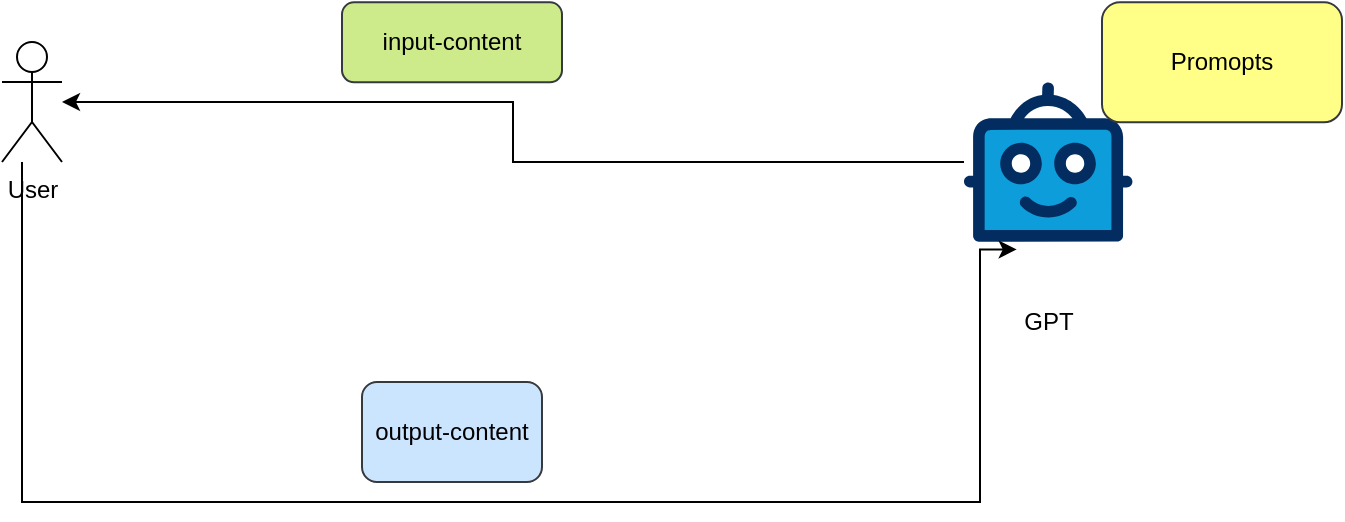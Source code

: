 <mxfile version="22.0.6" type="github" pages="5">
  <diagram name="整体目标" id="ZECeIezxFVb5cCU21ToK">
    <mxGraphModel dx="2224" dy="718" grid="1" gridSize="10" guides="1" tooltips="1" connect="1" arrows="1" fold="1" page="1" pageScale="1" pageWidth="827" pageHeight="1169" math="0" shadow="0">
      <root>
        <mxCell id="0" />
        <mxCell id="1" parent="0" />
        <mxCell id="LIiTLWeFczbkfzFUqkuJ-9" style="edgeStyle=orthogonalEdgeStyle;rounded=0;orthogonalLoop=1;jettySize=auto;html=1;" edge="1" parent="1" source="0PkkpPt8MjeFEd_coFtU-2" target="LIiTLWeFczbkfzFUqkuJ-3">
          <mxGeometry relative="1" as="geometry" />
        </mxCell>
        <mxCell id="0PkkpPt8MjeFEd_coFtU-2" value="GPT" style="verticalLabelPosition=bottom;aspect=fixed;html=1;shape=mxgraph.salesforce.bots;" vertex="1" parent="1">
          <mxGeometry x="371" y="190" width="84.21" height="80" as="geometry" />
        </mxCell>
        <mxCell id="0PkkpPt8MjeFEd_coFtU-4" value="output-content" style="rounded=1;whiteSpace=wrap;html=1;fillColor=#cce5ff;strokeColor=#36393d;" vertex="1" parent="1">
          <mxGeometry x="70" y="340" width="90" height="50" as="geometry" />
        </mxCell>
        <mxCell id="LIiTLWeFczbkfzFUqkuJ-2" value="" style="edgeStyle=orthogonalEdgeStyle;rounded=0;orthogonalLoop=1;jettySize=auto;html=1;entryX=0.313;entryY=1.049;entryDx=0;entryDy=0;entryPerimeter=0;" edge="1" parent="1" source="LIiTLWeFczbkfzFUqkuJ-3" target="0PkkpPt8MjeFEd_coFtU-2">
          <mxGeometry relative="1" as="geometry">
            <mxPoint x="-20" y="250" as="sourcePoint" />
            <Array as="points">
              <mxPoint x="-100" y="400" />
              <mxPoint x="379" y="400" />
              <mxPoint x="379" y="274" />
            </Array>
          </mxGeometry>
        </mxCell>
        <mxCell id="LIiTLWeFczbkfzFUqkuJ-3" value="User" style="shape=umlActor;verticalLabelPosition=bottom;verticalAlign=top;html=1;outlineConnect=0;" vertex="1" parent="1">
          <mxGeometry x="-110" y="170" width="30" height="60" as="geometry" />
        </mxCell>
        <mxCell id="LIiTLWeFczbkfzFUqkuJ-5" value="input-content" style="rounded=1;whiteSpace=wrap;html=1;fillColor=#cdeb8b;strokeColor=#36393d;" vertex="1" parent="1">
          <mxGeometry x="60" y="150.17" width="110" height="40" as="geometry" />
        </mxCell>
        <mxCell id="LIiTLWeFczbkfzFUqkuJ-7" value="Promopts" style="rounded=1;whiteSpace=wrap;html=1;fillColor=#ffff88;strokeColor=#36393d;" vertex="1" parent="1">
          <mxGeometry x="440" y="150.17" width="120" height="60" as="geometry" />
        </mxCell>
      </root>
    </mxGraphModel>
  </diagram>
  <diagram id="eMzQMRMfgV4sr7IyFXeA" name="逻辑设计">
    <mxGraphModel dx="1397" dy="718" grid="1" gridSize="10" guides="1" tooltips="1" connect="1" arrows="1" fold="1" page="1" pageScale="1" pageWidth="827" pageHeight="1169" math="0" shadow="0">
      <root>
        <mxCell id="0" />
        <mxCell id="1" parent="0" />
        <mxCell id="rhPRPYmiHvdW3u_E0UMr-2" value="GPT" style="verticalLabelPosition=bottom;aspect=fixed;html=1;shape=mxgraph.salesforce.bots;" vertex="1" parent="1">
          <mxGeometry x="540" y="220" width="60" height="57" as="geometry" />
        </mxCell>
        <mxCell id="6OgwTLhWqKXwyT9aTN82-21" style="edgeStyle=orthogonalEdgeStyle;rounded=0;orthogonalLoop=1;jettySize=auto;html=1;" edge="1" parent="1" source="rhPRPYmiHvdW3u_E0UMr-3" target="6OgwTLhWqKXwyT9aTN82-18">
          <mxGeometry relative="1" as="geometry" />
        </mxCell>
        <mxCell id="rhPRPYmiHvdW3u_E0UMr-3" value="reference-data" style="rounded=1;whiteSpace=wrap;html=1;fillColor=#d5e8d4;strokeColor=#82b366;" vertex="1" parent="1">
          <mxGeometry x="310" y="430" width="120" height="60" as="geometry" />
        </mxCell>
        <mxCell id="6OgwTLhWqKXwyT9aTN82-16" style="edgeStyle=orthogonalEdgeStyle;rounded=0;orthogonalLoop=1;jettySize=auto;html=1;entryX=0;entryY=0.5;entryDx=0;entryDy=0;" edge="1" parent="1" source="6OgwTLhWqKXwyT9aTN82-1" target="6OgwTLhWqKXwyT9aTN82-3">
          <mxGeometry relative="1" as="geometry" />
        </mxCell>
        <mxCell id="6OgwTLhWqKXwyT9aTN82-17" style="edgeStyle=orthogonalEdgeStyle;rounded=0;orthogonalLoop=1;jettySize=auto;html=1;entryX=0;entryY=0.5;entryDx=0;entryDy=0;" edge="1" parent="1" source="6OgwTLhWqKXwyT9aTN82-1" target="6OgwTLhWqKXwyT9aTN82-9">
          <mxGeometry relative="1" as="geometry" />
        </mxCell>
        <mxCell id="6OgwTLhWqKXwyT9aTN82-1" value="Output&lt;br&gt;Structure" style="rounded=1;whiteSpace=wrap;html=1;fillColor=#ffe6cc;strokeColor=#d79b00;" vertex="1" parent="1">
          <mxGeometry x="580" y="530" width="120" height="60" as="geometry" />
        </mxCell>
        <mxCell id="6OgwTLhWqKXwyT9aTN82-23" style="edgeStyle=orthogonalEdgeStyle;rounded=0;orthogonalLoop=1;jettySize=auto;html=1;entryX=0.5;entryY=0;entryDx=0;entryDy=0;exitX=0.5;exitY=1;exitDx=0;exitDy=0;" edge="1" parent="1" source="6OgwTLhWqKXwyT9aTN82-2" target="6OgwTLhWqKXwyT9aTN82-18">
          <mxGeometry relative="1" as="geometry" />
        </mxCell>
        <mxCell id="6OgwTLhWqKXwyT9aTN82-2" value="Input-&lt;br&gt;Structure" style="rounded=1;whiteSpace=wrap;html=1;fillColor=#d5e8d4;strokeColor=#82b366;" vertex="1" parent="1">
          <mxGeometry x="70" y="430" width="120" height="60" as="geometry" />
        </mxCell>
        <mxCell id="6OgwTLhWqKXwyT9aTN82-11" style="edgeStyle=orthogonalEdgeStyle;rounded=0;orthogonalLoop=1;jettySize=auto;html=1;entryX=0;entryY=0.5;entryDx=0;entryDy=0;fillColor=#1ba1e2;strokeColor=#006EAF;" edge="1" parent="1" source="6OgwTLhWqKXwyT9aTN82-3" target="6OgwTLhWqKXwyT9aTN82-6">
          <mxGeometry relative="1" as="geometry" />
        </mxCell>
        <mxCell id="6OgwTLhWqKXwyT9aTN82-12" style="edgeStyle=orthogonalEdgeStyle;rounded=0;orthogonalLoop=1;jettySize=auto;html=1;fillColor=#1ba1e2;strokeColor=#006EAF;" edge="1" parent="1" source="6OgwTLhWqKXwyT9aTN82-3" target="6OgwTLhWqKXwyT9aTN82-7">
          <mxGeometry relative="1" as="geometry" />
        </mxCell>
        <mxCell id="6OgwTLhWqKXwyT9aTN82-13" style="edgeStyle=orthogonalEdgeStyle;rounded=0;orthogonalLoop=1;jettySize=auto;html=1;entryX=0;entryY=0.5;entryDx=0;entryDy=0;fillColor=#1ba1e2;strokeColor=#006EAF;" edge="1" parent="1" source="6OgwTLhWqKXwyT9aTN82-3" target="6OgwTLhWqKXwyT9aTN82-8">
          <mxGeometry relative="1" as="geometry" />
        </mxCell>
        <mxCell id="6OgwTLhWqKXwyT9aTN82-3" value="form" style="rounded=1;whiteSpace=wrap;html=1;fillColor=#1ba1e2;fontColor=#ffffff;strokeColor=#006EAF;" vertex="1" parent="1">
          <mxGeometry x="800" y="400" width="120" height="60" as="geometry" />
        </mxCell>
        <mxCell id="6OgwTLhWqKXwyT9aTN82-4" value="data- type" style="rounded=1;whiteSpace=wrap;html=1;fillColor=#60a917;strokeColor=#2D7600;fontColor=#ffffff;" vertex="1" parent="1">
          <mxGeometry x="1020" y="730" width="120" height="60" as="geometry" />
        </mxCell>
        <mxCell id="6OgwTLhWqKXwyT9aTN82-5" value="data-content-range" style="rounded=1;whiteSpace=wrap;html=1;fillColor=#60a917;strokeColor=#2D7600;fontColor=#ffffff;" vertex="1" parent="1">
          <mxGeometry x="1020" y="610" width="120" height="60" as="geometry" />
        </mxCell>
        <mxCell id="6OgwTLhWqKXwyT9aTN82-6" value="list" style="rounded=1;whiteSpace=wrap;html=1;fillColor=#1ba1e2;fontColor=#ffffff;strokeColor=#006EAF;" vertex="1" parent="1">
          <mxGeometry x="1020" y="320" width="120" height="60" as="geometry" />
        </mxCell>
        <mxCell id="6OgwTLhWqKXwyT9aTN82-7" value="table" style="rounded=1;whiteSpace=wrap;html=1;fillColor=#1ba1e2;fontColor=#ffffff;strokeColor=#006EAF;" vertex="1" parent="1">
          <mxGeometry x="1020" y="400" width="120" height="60" as="geometry" />
        </mxCell>
        <mxCell id="6OgwTLhWqKXwyT9aTN82-8" value="graph" style="rounded=1;whiteSpace=wrap;html=1;fillColor=#1ba1e2;fontColor=#ffffff;strokeColor=#006EAF;" vertex="1" parent="1">
          <mxGeometry x="1020" y="480" width="120" height="60" as="geometry" />
        </mxCell>
        <mxCell id="6OgwTLhWqKXwyT9aTN82-14" style="edgeStyle=orthogonalEdgeStyle;rounded=0;orthogonalLoop=1;jettySize=auto;html=1;entryX=0;entryY=0.5;entryDx=0;entryDy=0;fillColor=#60a917;strokeColor=#2D7600;" edge="1" parent="1" source="6OgwTLhWqKXwyT9aTN82-9" target="6OgwTLhWqKXwyT9aTN82-5">
          <mxGeometry relative="1" as="geometry" />
        </mxCell>
        <mxCell id="6OgwTLhWqKXwyT9aTN82-15" style="edgeStyle=orthogonalEdgeStyle;rounded=0;orthogonalLoop=1;jettySize=auto;html=1;entryX=0;entryY=0.5;entryDx=0;entryDy=0;fillColor=#60a917;strokeColor=#2D7600;" edge="1" parent="1" source="6OgwTLhWqKXwyT9aTN82-9" target="6OgwTLhWqKXwyT9aTN82-4">
          <mxGeometry relative="1" as="geometry" />
        </mxCell>
        <mxCell id="6OgwTLhWqKXwyT9aTN82-9" value="content" style="rounded=1;whiteSpace=wrap;html=1;fillColor=#60a917;strokeColor=#2D7600;fontColor=#ffffff;" vertex="1" parent="1">
          <mxGeometry x="800" y="670" width="120" height="60" as="geometry" />
        </mxCell>
        <mxCell id="6OgwTLhWqKXwyT9aTN82-24" style="edgeStyle=orthogonalEdgeStyle;rounded=0;orthogonalLoop=1;jettySize=auto;html=1;entryX=0.5;entryY=0;entryDx=0;entryDy=0;" edge="1" parent="1" source="6OgwTLhWqKXwyT9aTN82-18" target="6OgwTLhWqKXwyT9aTN82-20">
          <mxGeometry relative="1" as="geometry" />
        </mxCell>
        <mxCell id="6OgwTLhWqKXwyT9aTN82-18" value="info-search" style="rounded=1;whiteSpace=wrap;html=1;" vertex="1" parent="1">
          <mxGeometry x="194" y="570" width="120" height="60" as="geometry" />
        </mxCell>
        <mxCell id="6OgwTLhWqKXwyT9aTN82-20" value="how to process" style="rounded=1;whiteSpace=wrap;html=1;" vertex="1" parent="1">
          <mxGeometry x="194" y="680" width="120" height="60" as="geometry" />
        </mxCell>
        <mxCell id="6OgwTLhWqKXwyT9aTN82-25" value="" style="shape=flexArrow;endArrow=classic;html=1;rounded=0;fillColor=#f8cecc;strokeColor=#b85450;" edge="1" parent="1">
          <mxGeometry width="50" height="50" relative="1" as="geometry">
            <mxPoint x="460" y="560" as="sourcePoint" />
            <mxPoint x="540" y="560" as="targetPoint" />
          </mxGeometry>
        </mxCell>
        <mxCell id="6OgwTLhWqKXwyT9aTN82-26" value="input" style="ellipse;whiteSpace=wrap;html=1;fillColor=#d5e8d4;gradientColor=#97d077;strokeColor=#82b366;" vertex="1" parent="1">
          <mxGeometry x="200" y="300" width="120" height="80" as="geometry" />
        </mxCell>
      </root>
    </mxGraphModel>
  </diagram>
  <diagram id="WErcEsczziZW0sRNR-9l" name="详细设计">
    <mxGraphModel dx="2224" dy="718" grid="1" gridSize="10" guides="1" tooltips="1" connect="1" arrows="1" fold="1" page="1" pageScale="1" pageWidth="827" pageHeight="1169" math="0" shadow="0">
      <root>
        <mxCell id="0" />
        <mxCell id="1" parent="0" />
        <mxCell id="xtPBRBsNaYqa5YSmTsiq-2" value="reference - articles /books / news" style="rounded=1;whiteSpace=wrap;html=1;" vertex="1" parent="1">
          <mxGeometry x="286" y="500" width="120" height="60" as="geometry" />
        </mxCell>
        <mxCell id="xtPBRBsNaYqa5YSmTsiq-3" style="edgeStyle=orthogonalEdgeStyle;rounded=0;orthogonalLoop=1;jettySize=auto;html=1;entryX=0;entryY=0.5;entryDx=0;entryDy=0;" edge="1" parent="1" source="xtPBRBsNaYqa5YSmTsiq-5" target="xtPBRBsNaYqa5YSmTsiq-11">
          <mxGeometry relative="1" as="geometry" />
        </mxCell>
        <mxCell id="xtPBRBsNaYqa5YSmTsiq-4" style="edgeStyle=orthogonalEdgeStyle;rounded=0;orthogonalLoop=1;jettySize=auto;html=1;entryX=0;entryY=0.5;entryDx=0;entryDy=0;" edge="1" parent="1" source="xtPBRBsNaYqa5YSmTsiq-5" target="xtPBRBsNaYqa5YSmTsiq-19">
          <mxGeometry relative="1" as="geometry" />
        </mxCell>
        <mxCell id="xtPBRBsNaYqa5YSmTsiq-5" value="Output&lt;br&gt;Structure" style="rounded=1;whiteSpace=wrap;html=1;fillColor=#ffe6cc;strokeColor=#d79b00;" vertex="1" parent="1">
          <mxGeometry x="910" y="700" width="120" height="60" as="geometry" />
        </mxCell>
        <mxCell id="xtPBRBsNaYqa5YSmTsiq-6" style="edgeStyle=orthogonalEdgeStyle;rounded=0;orthogonalLoop=1;jettySize=auto;html=1;exitX=0.5;exitY=1;exitDx=0;exitDy=0;entryX=0.5;entryY=0;entryDx=0;entryDy=0;" edge="1" parent="1" source="xtPBRBsNaYqa5YSmTsiq-7" target="xtPBRBsNaYqa5YSmTsiq-28">
          <mxGeometry relative="1" as="geometry">
            <mxPoint x="140" y="680" as="targetPoint" />
          </mxGeometry>
        </mxCell>
        <mxCell id="xtPBRBsNaYqa5YSmTsiq-7" value="Input-&lt;br&gt;Structure" style="rounded=1;whiteSpace=wrap;html=1;fillColor=#d5e8d4;strokeColor=#82b366;" vertex="1" parent="1">
          <mxGeometry x="-40" y="500" width="120" height="60" as="geometry" />
        </mxCell>
        <mxCell id="xtPBRBsNaYqa5YSmTsiq-8" style="edgeStyle=orthogonalEdgeStyle;rounded=0;orthogonalLoop=1;jettySize=auto;html=1;entryX=0;entryY=0.5;entryDx=0;entryDy=0;fillColor=#1ba1e2;strokeColor=#006EAF;" edge="1" parent="1" source="xtPBRBsNaYqa5YSmTsiq-11" target="xtPBRBsNaYqa5YSmTsiq-14">
          <mxGeometry relative="1" as="geometry" />
        </mxCell>
        <mxCell id="xtPBRBsNaYqa5YSmTsiq-9" style="edgeStyle=orthogonalEdgeStyle;rounded=0;orthogonalLoop=1;jettySize=auto;html=1;fillColor=#1ba1e2;strokeColor=#006EAF;" edge="1" parent="1" source="xtPBRBsNaYqa5YSmTsiq-11" target="xtPBRBsNaYqa5YSmTsiq-15">
          <mxGeometry relative="1" as="geometry" />
        </mxCell>
        <mxCell id="xtPBRBsNaYqa5YSmTsiq-10" style="edgeStyle=orthogonalEdgeStyle;rounded=0;orthogonalLoop=1;jettySize=auto;html=1;entryX=0;entryY=0.5;entryDx=0;entryDy=0;fillColor=#1ba1e2;strokeColor=#006EAF;" edge="1" parent="1" source="xtPBRBsNaYqa5YSmTsiq-11" target="xtPBRBsNaYqa5YSmTsiq-16">
          <mxGeometry relative="1" as="geometry" />
        </mxCell>
        <mxCell id="xtPBRBsNaYqa5YSmTsiq-11" value="form" style="rounded=1;whiteSpace=wrap;html=1;fillColor=#1ba1e2;fontColor=#ffffff;strokeColor=#006EAF;" vertex="1" parent="1">
          <mxGeometry x="1160" y="560" width="120" height="60" as="geometry" />
        </mxCell>
        <mxCell id="xtPBRBsNaYqa5YSmTsiq-12" value="data- type" style="rounded=1;whiteSpace=wrap;html=1;fillColor=#60a917;strokeColor=#2D7600;fontColor=#ffffff;" vertex="1" parent="1">
          <mxGeometry x="1380" y="890" width="120" height="60" as="geometry" />
        </mxCell>
        <mxCell id="xtPBRBsNaYqa5YSmTsiq-13" value="data-content-range" style="rounded=1;whiteSpace=wrap;html=1;fillColor=#60a917;strokeColor=#2D7600;fontColor=#ffffff;" vertex="1" parent="1">
          <mxGeometry x="1380" y="770" width="120" height="60" as="geometry" />
        </mxCell>
        <mxCell id="xtPBRBsNaYqa5YSmTsiq-14" value="list" style="rounded=1;whiteSpace=wrap;html=1;fillColor=#1ba1e2;fontColor=#ffffff;strokeColor=#006EAF;" vertex="1" parent="1">
          <mxGeometry x="1380" y="480" width="120" height="60" as="geometry" />
        </mxCell>
        <mxCell id="xtPBRBsNaYqa5YSmTsiq-15" value="table" style="rounded=1;whiteSpace=wrap;html=1;fillColor=#1ba1e2;fontColor=#ffffff;strokeColor=#006EAF;" vertex="1" parent="1">
          <mxGeometry x="1380" y="560" width="120" height="60" as="geometry" />
        </mxCell>
        <mxCell id="xtPBRBsNaYqa5YSmTsiq-16" value="graph" style="rounded=1;whiteSpace=wrap;html=1;fillColor=#1ba1e2;fontColor=#ffffff;strokeColor=#006EAF;" vertex="1" parent="1">
          <mxGeometry x="1380" y="640" width="120" height="60" as="geometry" />
        </mxCell>
        <mxCell id="xtPBRBsNaYqa5YSmTsiq-17" style="edgeStyle=orthogonalEdgeStyle;rounded=0;orthogonalLoop=1;jettySize=auto;html=1;entryX=0;entryY=0.5;entryDx=0;entryDy=0;fillColor=#60a917;strokeColor=#2D7600;" edge="1" parent="1" source="xtPBRBsNaYqa5YSmTsiq-19" target="xtPBRBsNaYqa5YSmTsiq-13">
          <mxGeometry relative="1" as="geometry" />
        </mxCell>
        <mxCell id="xtPBRBsNaYqa5YSmTsiq-18" style="edgeStyle=orthogonalEdgeStyle;rounded=0;orthogonalLoop=1;jettySize=auto;html=1;entryX=0;entryY=0.5;entryDx=0;entryDy=0;fillColor=#60a917;strokeColor=#2D7600;" edge="1" parent="1" source="xtPBRBsNaYqa5YSmTsiq-19" target="xtPBRBsNaYqa5YSmTsiq-12">
          <mxGeometry relative="1" as="geometry" />
        </mxCell>
        <mxCell id="xtPBRBsNaYqa5YSmTsiq-19" value="content" style="rounded=1;whiteSpace=wrap;html=1;fillColor=#60a917;strokeColor=#2D7600;fontColor=#ffffff;" vertex="1" parent="1">
          <mxGeometry x="1160" y="830" width="120" height="60" as="geometry" />
        </mxCell>
        <mxCell id="xtPBRBsNaYqa5YSmTsiq-23" value="" style="shape=flexArrow;endArrow=classic;html=1;rounded=0;fillColor=#f8cecc;strokeColor=#b85450;" edge="1" parent="1">
          <mxGeometry width="50" height="50" relative="1" as="geometry">
            <mxPoint x="760" y="730" as="sourcePoint" />
            <mxPoint x="840" y="730" as="targetPoint" />
          </mxGeometry>
        </mxCell>
        <mxCell id="xtPBRBsNaYqa5YSmTsiq-24" value="input" style="ellipse;whiteSpace=wrap;html=1;fillColor=#d5e8d4;gradientColor=#97d077;strokeColor=#82b366;" vertex="1" parent="1">
          <mxGeometry x="180" y="330" width="120" height="80" as="geometry" />
        </mxCell>
        <mxCell id="xtPBRBsNaYqa5YSmTsiq-25" value="background info" style="rounded=1;whiteSpace=wrap;html=1;" vertex="1" parent="1">
          <mxGeometry x="150" y="500" width="120" height="60" as="geometry" />
        </mxCell>
        <mxCell id="xtPBRBsNaYqa5YSmTsiq-26" value="模仿XXX" style="rounded=1;whiteSpace=wrap;html=1;" vertex="1" parent="1">
          <mxGeometry x="416" y="500" width="120" height="60" as="geometry" />
        </mxCell>
        <mxCell id="xtPBRBsNaYqa5YSmTsiq-27" value="what info to extract" style="rounded=1;whiteSpace=wrap;html=1;" vertex="1" parent="1">
          <mxGeometry x="320" y="820" width="120" height="60" as="geometry" />
        </mxCell>
        <mxCell id="xtPBRBsNaYqa5YSmTsiq-32" style="edgeStyle=orthogonalEdgeStyle;rounded=0;orthogonalLoop=1;jettySize=auto;html=1;curved=1;dashed=1;fillColor=#ffcccc;strokeColor=#FFB570;" edge="1" parent="1" source="xtPBRBsNaYqa5YSmTsiq-31" target="xtPBRBsNaYqa5YSmTsiq-30">
          <mxGeometry relative="1" as="geometry">
            <mxPoint y="840" as="targetPoint" />
          </mxGeometry>
        </mxCell>
        <mxCell id="xtPBRBsNaYqa5YSmTsiq-31" value="&lt;font style=&quot;font-size: 20px;&quot;&gt;if&amp;nbsp; &amp;nbsp;...&lt;br&gt;else if ....&lt;br&gt;else ...&lt;/font&gt;" style="text;html=1;align=center;verticalAlign=middle;resizable=0;points=[];autosize=1;strokeColor=#36393d;fillColor=#ffcc99;" vertex="1" parent="1">
          <mxGeometry x="-140" y="730" width="100" height="90" as="geometry" />
        </mxCell>
        <mxCell id="xtPBRBsNaYqa5YSmTsiq-33" value="" style="group" vertex="1" connectable="0" parent="1">
          <mxGeometry x="130" y="810" width="150" height="80" as="geometry" />
        </mxCell>
        <mxCell id="xtPBRBsNaYqa5YSmTsiq-28" value="cases&amp;nbsp;" style="rounded=1;whiteSpace=wrap;html=1;fillColor=#ffcccc;strokeColor=#36393d;" vertex="1" parent="xtPBRBsNaYqa5YSmTsiq-33">
          <mxGeometry width="120" height="60" as="geometry" />
        </mxCell>
        <mxCell id="xtPBRBsNaYqa5YSmTsiq-29" value="cases&amp;nbsp;" style="rounded=1;whiteSpace=wrap;html=1;fillColor=#ffcccc;strokeColor=#36393d;" vertex="1" parent="xtPBRBsNaYqa5YSmTsiq-33">
          <mxGeometry x="10" y="10" width="120" height="60" as="geometry" />
        </mxCell>
        <mxCell id="xtPBRBsNaYqa5YSmTsiq-30" value="logic&amp;nbsp;&lt;br&gt;cases" style="rounded=1;whiteSpace=wrap;html=1;fillColor=#ffcccc;strokeColor=#36393d;" vertex="1" parent="xtPBRBsNaYqa5YSmTsiq-33">
          <mxGeometry x="30" y="20" width="120" height="60" as="geometry" />
        </mxCell>
        <mxCell id="Epkf3m87qQLTBNsAGooe-1" value="clearly topic" style="rounded=1;whiteSpace=wrap;html=1;" vertex="1" parent="1">
          <mxGeometry x="910" y="610" width="120" height="60" as="geometry" />
        </mxCell>
        <mxCell id="Epkf3m87qQLTBNsAGooe-2" value="actions" style="rounded=1;whiteSpace=wrap;html=1;" vertex="1" parent="1">
          <mxGeometry x="320" y="745" width="120" height="60" as="geometry" />
        </mxCell>
      </root>
    </mxGraphModel>
  </diagram>
  <diagram id="hsCtfEO1HjpFjM3Z7ZTk" name="用gpt优化promots">
    <mxGraphModel dx="1397" dy="718" grid="1" gridSize="10" guides="1" tooltips="1" connect="1" arrows="1" fold="1" page="1" pageScale="1" pageWidth="827" pageHeight="1169" math="0" shadow="0">
      <root>
        <mxCell id="0" />
        <mxCell id="1" parent="0" />
        <mxCell id="TaM_JUaKo-IiD027Gx8_-1" value="GPT" style="verticalLabelPosition=bottom;aspect=fixed;html=1;shape=mxgraph.salesforce.bots;" vertex="1" parent="1">
          <mxGeometry x="330" y="283" width="60" height="57" as="geometry" />
        </mxCell>
        <mxCell id="TaM_JUaKo-IiD027Gx8_-2" value="初版手写的prompts" style="rounded=1;whiteSpace=wrap;html=1;" vertex="1" parent="1">
          <mxGeometry x="250" y="490" width="120" height="60" as="geometry" />
        </mxCell>
        <mxCell id="TaM_JUaKo-IiD027Gx8_-3" value="优化后的prompts" style="rounded=1;whiteSpace=wrap;html=1;" vertex="1" parent="1">
          <mxGeometry x="570" y="340" width="120" height="60" as="geometry" />
        </mxCell>
        <mxCell id="TaM_JUaKo-IiD027Gx8_-8" value="" style="verticalLabelPosition=bottom;html=1;verticalAlign=top;strokeWidth=2;shape=mxgraph.lean_mapping.physical_pull;pointerEvents=1;" vertex="1" parent="1">
          <mxGeometry x="360" y="320" width="250" height="250" as="geometry" />
        </mxCell>
      </root>
    </mxGraphModel>
  </diagram>
  <diagram id="cO-SKSq-c07JHJ06sVUr" name="promots模型">
    <mxGraphModel dx="1397" dy="718" grid="1" gridSize="10" guides="1" tooltips="1" connect="1" arrows="1" fold="1" page="1" pageScale="1" pageWidth="827" pageHeight="1169" math="0" shadow="0">
      <root>
        <mxCell id="0" />
        <mxCell id="1" parent="0" />
        <mxCell id="dStmWBjoCvjj04uiVmle-1" value="" style="ellipse;whiteSpace=wrap;html=1;aspect=fixed;" vertex="1" parent="1">
          <mxGeometry x="270" y="870" width="370" height="370" as="geometry" />
        </mxCell>
        <mxCell id="dStmWBjoCvjj04uiVmle-2" value="" style="ellipse;whiteSpace=wrap;html=1;aspect=fixed;" vertex="1" parent="1">
          <mxGeometry x="387.5" y="904" width="215" height="215" as="geometry" />
        </mxCell>
        <mxCell id="dStmWBjoCvjj04uiVmle-3" value="topic" style="ellipse;whiteSpace=wrap;html=1;aspect=fixed;fillColor=#6a00ff;fontColor=#ffffff;strokeColor=#3700CC;" vertex="1" parent="1">
          <mxGeometry x="470" y="1000" width="50" height="50" as="geometry" />
        </mxCell>
        <mxCell id="dStmWBjoCvjj04uiVmle-4" value="refrence-info" style="rounded=1;whiteSpace=wrap;html=1;fillColor=#008a00;fontColor=#ffffff;strokeColor=#005700;" vertex="1" parent="1">
          <mxGeometry x="390" y="990" width="70" height="30" as="geometry" />
        </mxCell>
        <mxCell id="dStmWBjoCvjj04uiVmle-5" value="data-format" style="rounded=1;whiteSpace=wrap;html=1;fillColor=#1ba1e2;fontColor=#ffffff;strokeColor=#006EAF;" vertex="1" parent="1">
          <mxGeometry x="290" y="1030" width="70" height="30" as="geometry" />
        </mxCell>
        <mxCell id="dStmWBjoCvjj04uiVmle-6" value="data-limit" style="rounded=1;whiteSpace=wrap;html=1;fillColor=#1ba1e2;fontColor=#ffffff;strokeColor=#006EAF;" vertex="1" parent="1">
          <mxGeometry x="320" y="1100" width="70" height="30" as="geometry" />
        </mxCell>
        <mxCell id="dStmWBjoCvjj04uiVmle-7" value="actions" style="rounded=1;whiteSpace=wrap;html=1;fillColor=#008a00;fontColor=#ffffff;strokeColor=#005700;" vertex="1" parent="1">
          <mxGeometry x="470" y="960" width="70" height="30" as="geometry" />
        </mxCell>
        <mxCell id="dStmWBjoCvjj04uiVmle-8" value="cases" style="rounded=1;whiteSpace=wrap;html=1;fillColor=#008a00;fontColor=#ffffff;strokeColor=#005700;" vertex="1" parent="1">
          <mxGeometry x="519" y="1030" width="70" height="30" as="geometry" />
        </mxCell>
        <mxCell id="dStmWBjoCvjj04uiVmle-9" value="cases" style="rounded=1;whiteSpace=wrap;html=1;fillColor=#008a00;fontColor=#ffffff;strokeColor=#005700;" vertex="1" parent="1">
          <mxGeometry x="484" y="1070" width="70" height="30" as="geometry" />
        </mxCell>
      </root>
    </mxGraphModel>
  </diagram>
</mxfile>
